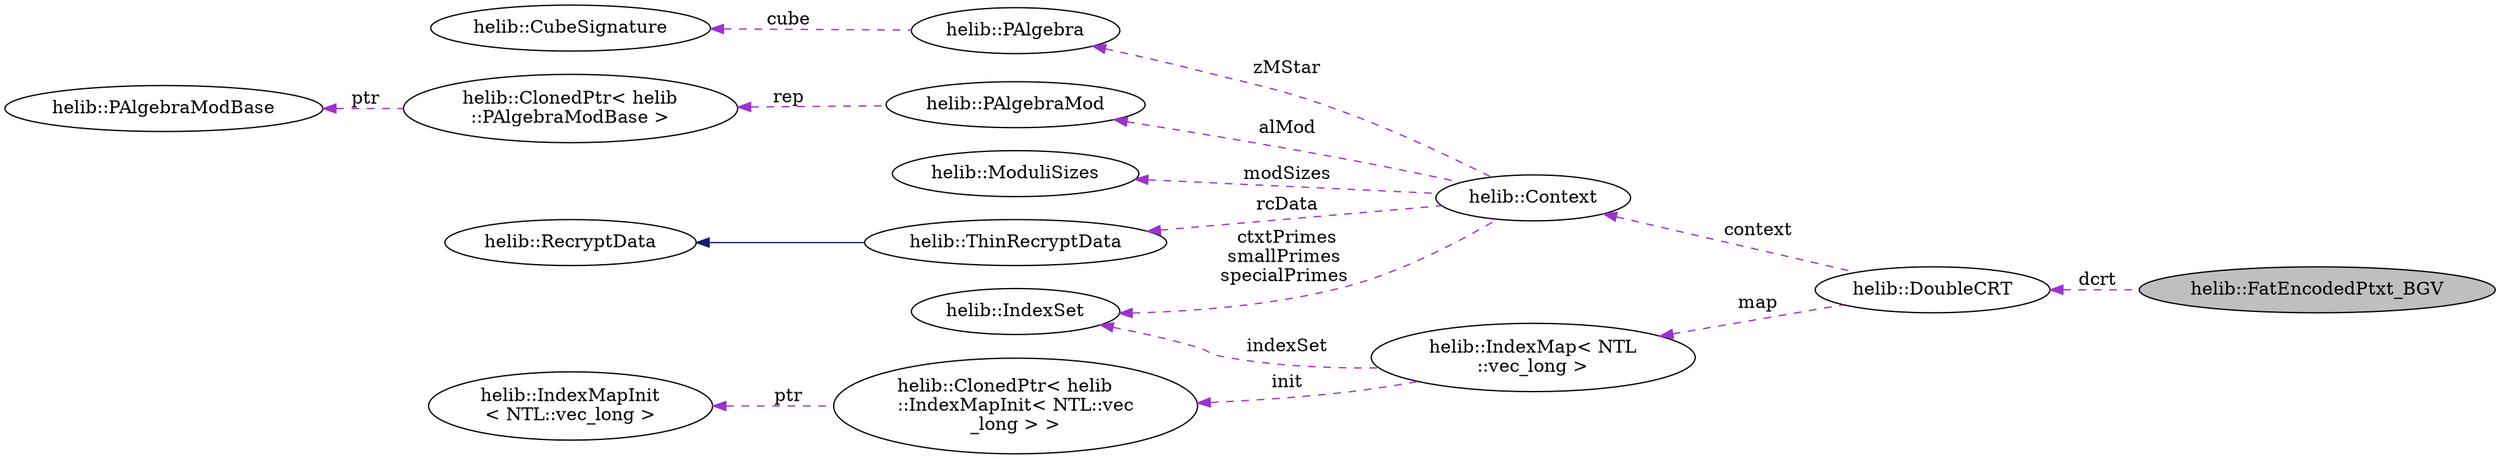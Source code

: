 digraph "helib::FatEncodedPtxt_BGV"
{
  rankdir="LR";
  N2 [label="helib::FatEncodedPtxt_BGV",color="black", fillcolor="grey75", style="filled", fontcolor="black"];
  N3 -> N2 [dir="back",color="darkorchid3",style="dashed",label=" dcrt" ];
  N3 [label="helib::DoubleCRT",color="black", fillcolor="white", style="filled",tooltip="Implementing polynomials (elements in the ring R_Q) in double-CRT form. "];
  N4 -> N3 [dir="back",color="darkorchid3",style="dashed",label=" context" ];
  N4 [label="helib::Context",color="black", fillcolor="white", style="filled",tooltip="Maintaining the HE scheme parameters. "];
  N5 -> N4 [dir="back",color="darkorchid3",style="dashed",label=" modSizes" ];
  N5 [label="helib::ModuliSizes",color="black", fillcolor="white", style="filled",tooltip="A helper class to map required modulo-sizes to primeSets. "];
  N6 -> N4 [dir="back",color="darkorchid3",style="dashed",label=" rcData" ];
  N6 [label="helib::ThinRecryptData",color="black", fillcolor="white", style="filled",tooltip="Same as above, but for \"thin\" bootstrapping, where the slots are assumed to contain constants..."];
  N7 -> N6 [dir="back",color="midnightblue",style="solid"];
  N7 [label="helib::RecryptData",color="black", fillcolor="white", style="filled",tooltip="A structure to hold recryption-related data inside the Context. "];
  N8 -> N4 [dir="back",color="darkorchid3",style="dashed",label=" ctxtPrimes\nsmallPrimes\nspecialPrimes" ];
  N8 [label="helib::IndexSet",color="black", fillcolor="white", style="filled",tooltip="A dynamic set of non-negative integers. "];
  N9 -> N4 [dir="back",color="darkorchid3",style="dashed",label=" zMStar" ];
  N9 [label="helib::PAlgebra",color="black", fillcolor="white", style="filled",tooltip="The structure of (Z/mZ)* /(p) "];
  N10 -> N9 [dir="back",color="darkorchid3",style="dashed",label=" cube" ];
  N10 [label="helib::CubeSignature",color="black", fillcolor="white", style="filled",tooltip="Holds a vector of dimensions for a hypercube and some additional data. "];
  N11 -> N4 [dir="back",color="darkorchid3",style="dashed",label=" alMod" ];
  N11 [label="helib::PAlgebraMod",color="black", fillcolor="white", style="filled",tooltip="The structure of Z[X]/(Phi_m(X), p) "];
  N12 -> N11 [dir="back",color="darkorchid3",style="dashed",label=" rep" ];
  N12 [label="helib::ClonedPtr\< helib\l::PAlgebraModBase \>",color="black", fillcolor="white", style="filled"];
  N13 -> N12 [dir="back",color="darkorchid3",style="dashed",label=" ptr" ];
  N13 [label="helib::PAlgebraModBase",color="black", fillcolor="white", style="filled",tooltip="Virtual base class for PAlgebraMod. "];
  N14 -> N3 [dir="back",color="darkorchid3",style="dashed",label=" map" ];
  N14 [label="helib::IndexMap\< NTL\l::vec_long \>",color="black", fillcolor="white", style="filled"];
  N8 -> N14 [dir="back",color="darkorchid3",style="dashed",label=" indexSet" ];
  N15 -> N14 [dir="back",color="darkorchid3",style="dashed",label=" init" ];
  N15 [label="helib::ClonedPtr\< helib\l::IndexMapInit\< NTL::vec\l_long \> \>",color="black", fillcolor="white", style="filled"];
  N16 -> N15 [dir="back",color="darkorchid3",style="dashed",label=" ptr" ];
  N16 [label="helib::IndexMapInit\l\< NTL::vec_long \>",color="black", fillcolor="white", style="filled"];
}
digraph "helib::FatEncodedPtxt_BGV"
{
  N0 [label="helib::FatEncodedPtxt_BGV",color="black", fillcolor="grey75", style="filled", fontcolor="black"];
  N0 -> N1 [dir="back",color="midnightblue",style="solid"];
  N1 [label="helib::FatEncodedPtxt\l_derived_BGV",color="black", fillcolor="white", style="filled"];
}
